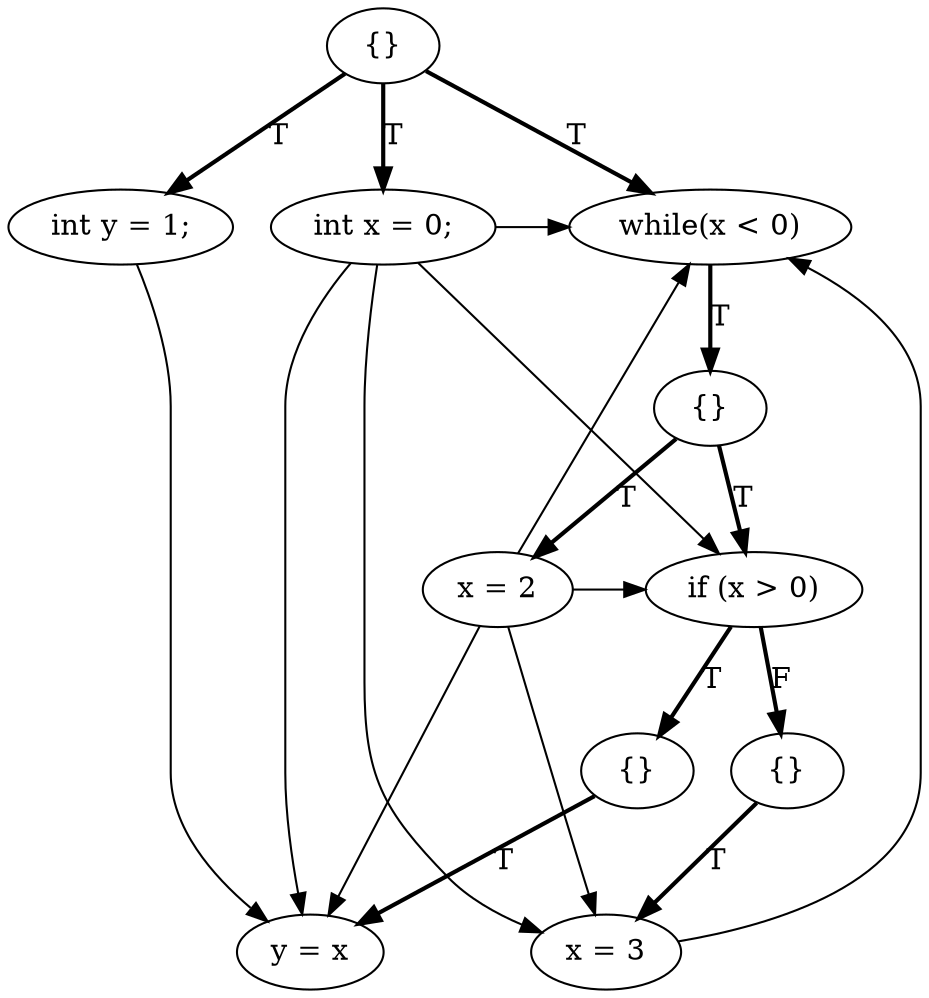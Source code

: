 digraph {
rankdir=TD;
0[label="{}"]; 
0 -> 1[label="T",style=bold];
1[label="int x = 0;"];
1 -> 3;
1 -> 4;
1 -> 5;
1 -> 7;
0 -> 2[label="T",style=bold];
2[label="int y = 1;"];
2 -> 4;
0 -> 3[label="T",style=bold];
3[label="while(x < 0)"]; 
3 -> 10[label="T",style=bold];
10[label="{}"]; 
10 -> 7[label="T",style=bold];
7[label="if (x > 0)"]; 
7 -> 8[label="T",style=bold];
8[label="{}"]; 
8 -> 4[label="T",style=bold];
4[label="y = x"];
7 -> 9[label="F",style=bold];
9[label="{}"]; 
9 -> 5[label="T",style=bold];
5[label="x = 3"];
5 -> 3;
10 -> 6[label="T",style=bold];
6[label="x = 2"];
6 -> 3;
6 -> 4;
6 -> 5;
6 -> 7;
{ rank=same 1 2 3 }
{ rank=same 10 }
{ rank=same 7 6 }
{ rank=same 8 9 }
{ rank=same 4 5 }
}